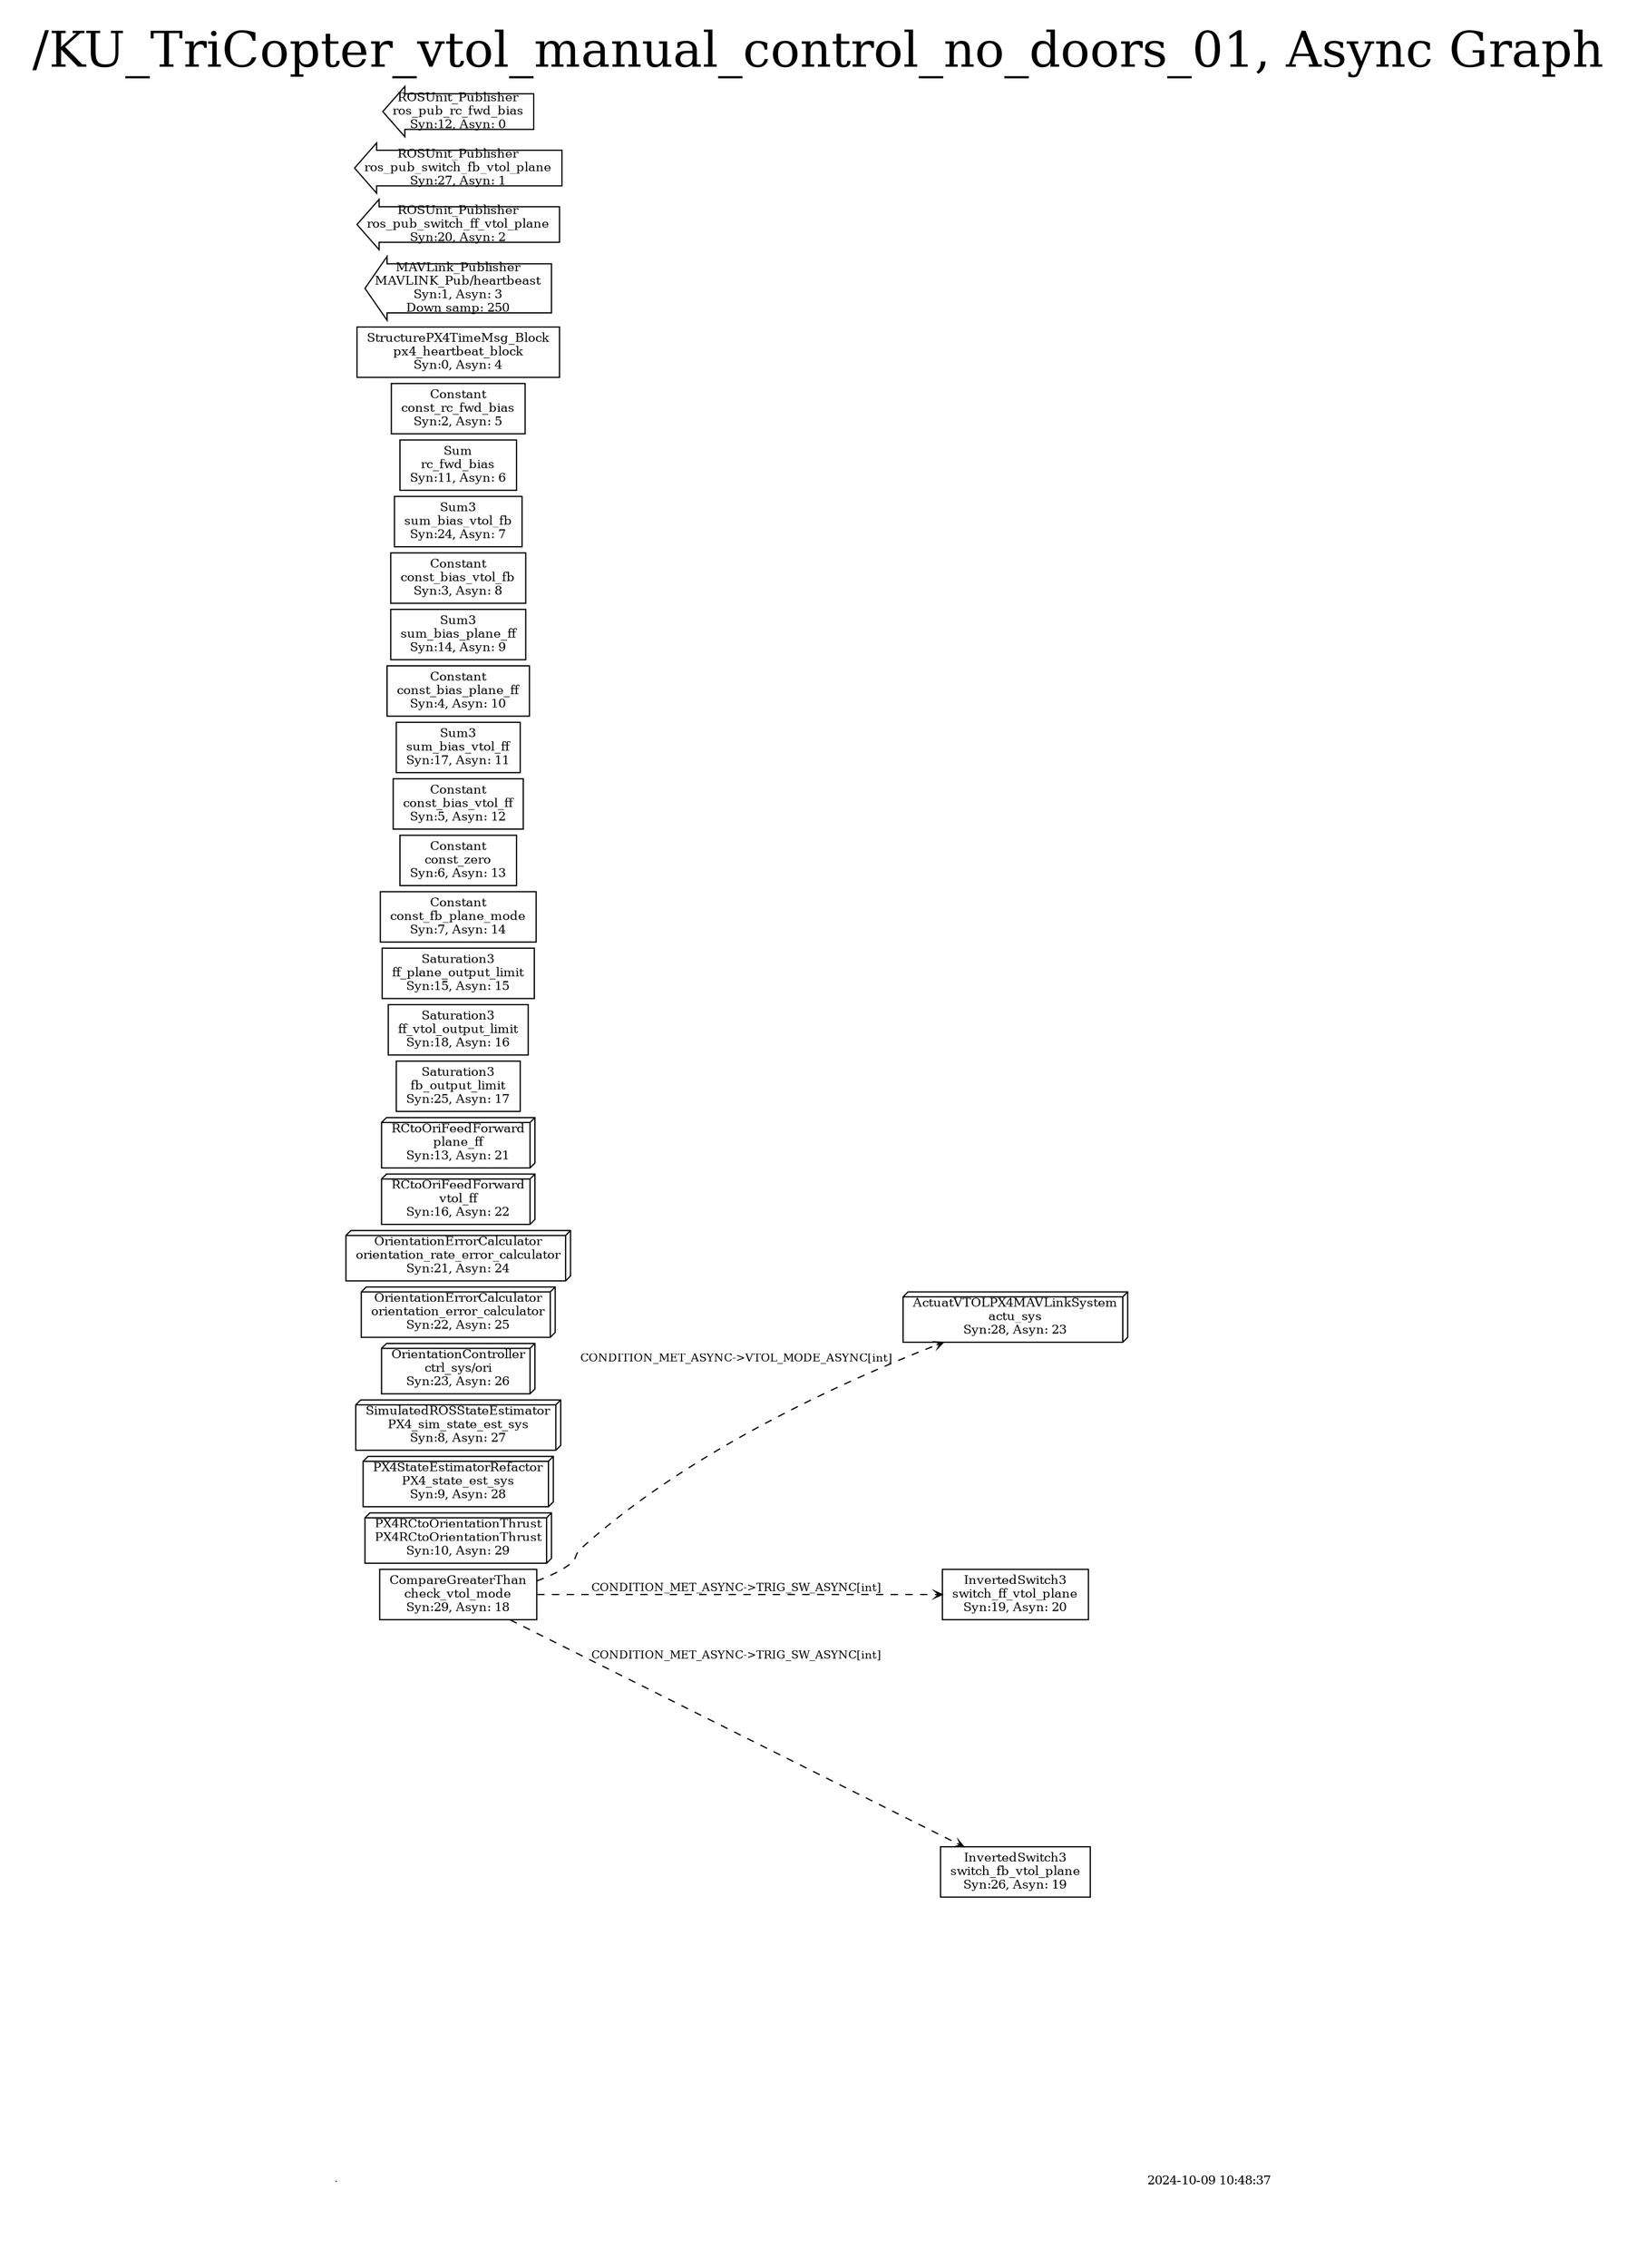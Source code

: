 digraph G {
// Node for the image
node [shape=none, label="", width=0, height=0];
// Image node
imageNode [image="Media/as_built_rotated.png", width=1.0, height=1.0, fixedsize=true];
// Invisible subgraph to help with positioning
subgraph cluster0 {
label = "";
style = invis; // Makes this subgraph invisible
// Invisible node to help position the image node
invisNode [shape=point, width=0, height=0, label=""];
// Text node
textNode [label="2024-10-09 10:48:37", shape=plaintext, fontsize=10];
// Positioning nodes
invisNode -> imageNode [style=invis]; // Makes the edge invisible
imageNode -> textNode [style=invis]; // Connects image node to text node with invisible edge
}
{rank=source;invisNode;}
label="/KU_TriCopter_vtol_manual_control_no_doors_01, Async Graph"
labelloc="t"
;fontsize=40;
rankdir="LR"
graph[center=true, margin=0.2, nodesep=1.5, ranksep=0.15]
node[ shape=box,fontsize=10]
edge[weight=1.2,arrowsize=0.6, arrowhead=vee,fontsize=9]
  9 -> 6 [label="CONDITION_MET_ASYNC->VTOL_MODE_ASYNC[int]",style="dashed"];
  9 -> 23 [label="CONDITION_MET_ASYNC->TRIG_SW_ASYNC[int]",style="dashed"];
  9 -> 24 [label="CONDITION_MET_ASYNC->TRIG_SW_ASYNC[int]",style="dashed"];
  0[label="PX4RCtoOrientationThrust\nPX4RCtoOrientationThrust\nSyn:10, Asyn: 29", shape=box3d];
  1[label="PX4StateEstimatorRefactor\nPX4_state_est_sys\nSyn:9, Asyn: 28", shape=box3d];
  2[label="SimulatedROSStateEstimator\nPX4_sim_state_est_sys\nSyn:8, Asyn: 27", shape=box3d];
  3[label="OrientationController\nctrl_sys/ori\nSyn:23, Asyn: 26", shape=box3d];
  4[label="OrientationErrorCalculator\norientation_error_calculator\nSyn:22, Asyn: 25", shape=box3d];
  5[label="OrientationErrorCalculator\norientation_rate_error_calculator\nSyn:21, Asyn: 24", shape=box3d];
  6[label="ActuatVTOLPX4MAVLinkSystem\nactu_sys\nSyn:28, Asyn: 23", shape=box3d];
  7[label="RCtoOriFeedForward\nvtol_ff\nSyn:16, Asyn: 22", shape=box3d];
  8[label="RCtoOriFeedForward\nplane_ff\nSyn:13, Asyn: 21", shape=box3d];
  9[label="CompareGreaterThan\ncheck_vtol_mode\nSyn:29, Asyn: 18", shape=box];
  10[label="Saturation3\nfb_output_limit\nSyn:25, Asyn: 17", shape=box];
  11[label="Saturation3\nff_vtol_output_limit\nSyn:18, Asyn: 16", shape=box];
  12[label="Saturation3\nff_plane_output_limit\nSyn:15, Asyn: 15", shape=box];
  13[label="Constant\nconst_fb_plane_mode\nSyn:7, Asyn: 14", shape=box];
  14[label="Constant\nconst_zero\nSyn:6, Asyn: 13", shape=box];
  15[label="Constant\nconst_bias_vtol_ff\nSyn:5, Asyn: 12", shape=box];
  16[label="Sum3\nsum_bias_vtol_ff\nSyn:17, Asyn: 11", shape=box];
  17[label="Constant\nconst_bias_plane_ff\nSyn:4, Asyn: 10", shape=box];
  18[label="Sum3\nsum_bias_plane_ff\nSyn:14, Asyn: 9", shape=box];
  19[label="Constant\nconst_bias_vtol_fb\nSyn:3, Asyn: 8", shape=box];
  20[label="Sum3\nsum_bias_vtol_fb\nSyn:24, Asyn: 7", shape=box];
  21[label="Sum\nrc_fwd_bias\nSyn:11, Asyn: 6", shape=box];
  22[label="Constant\nconst_rc_fwd_bias\nSyn:2, Asyn: 5", shape=box];
  23[label="InvertedSwitch3\nswitch_ff_vtol_plane\nSyn:19, Asyn: 20", shape=box];
  24[label="InvertedSwitch3\nswitch_fb_vtol_plane\nSyn:26, Asyn: 19", shape=box];
  25[label="StructurePX4TimeMsg_Block\npx4_heartbeat_block\nSyn:0, Asyn: 4", shape=box];
  26[label="MAVLink_Publisher\nMAVLINK_Pub/heartbeast\nSyn:1, Asyn: 3\nDown samp: 250", shape=larrow];
  27[label="ROSUnit_Publisher\nros_pub_switch_ff_vtol_plane\nSyn:20, Asyn: 2", shape=larrow];
  28[label="ROSUnit_Publisher\nros_pub_switch_fb_vtol_plane\nSyn:27, Asyn: 1", shape=larrow];
  29[label="ROSUnit_Publisher\nros_pub_rc_fwd_bias\nSyn:12, Asyn: 0", shape=larrow];
}
